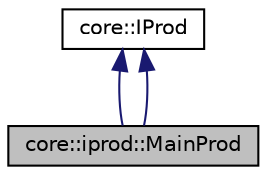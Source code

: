 digraph "core::iprod::MainProd"
{
  edge [fontname="Helvetica",fontsize="10",labelfontname="Helvetica",labelfontsize="10"];
  node [fontname="Helvetica",fontsize="10",shape=record];
  Node1 [label="core::iprod::MainProd",height=0.2,width=0.4,color="black", fillcolor="grey75", style="filled" fontcolor="black"];
  Node2 -> Node1 [dir="back",color="midnightblue",fontsize="10",style="solid",fontname="Helvetica"];
  Node2 [label="core::IProd",height=0.2,width=0.4,color="black", fillcolor="white", style="filled",URL="$classcore_1_1_i_prod.html"];
  Node2 -> Node1 [dir="back",color="midnightblue",fontsize="10",style="solid",fontname="Helvetica"];
}
